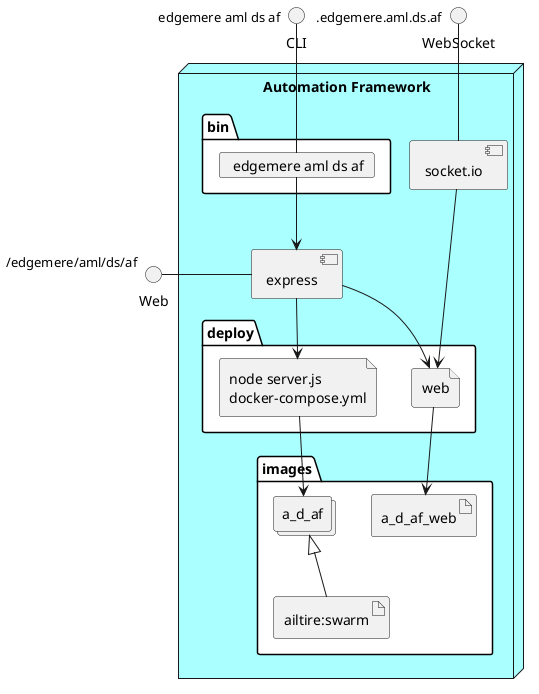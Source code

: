 @startuml
  interface CLI
  interface Web
  interface WebSocket
node "Automation Framework" #aaffff {
  component express as REST
  component socket.io as socket
  folder bin #ffffff {
    card " edgemere aml ds af" as binName
  }
  binName --> REST

  folder deploy #ffffff {
      file "node server.js\ndocker-compose.yml" as a_d_af_container
      REST --> a_d_af_container

  
    file "web" as web_container
    REST --> web_container
    socket ---> web_container
  
  }
  folder images #ffffff {
    collections "a_d_af" as a_d_afimage
    artifact "ailtire:swarm" as ailtireswarm
    a_d_afimage <|-- ailtireswarm
    a_d_af_container --> a_d_afimage

  
      artifact "a_d_af_web" as a_d_af_web
      web_container --> a_d_af_web
    
  }
}
CLI " edgemere aml ds af" -- binName
Web "/edgemere/aml/ds/af" - REST
WebSocket ".edgemere.aml.ds.af" -- socket

@enduml
